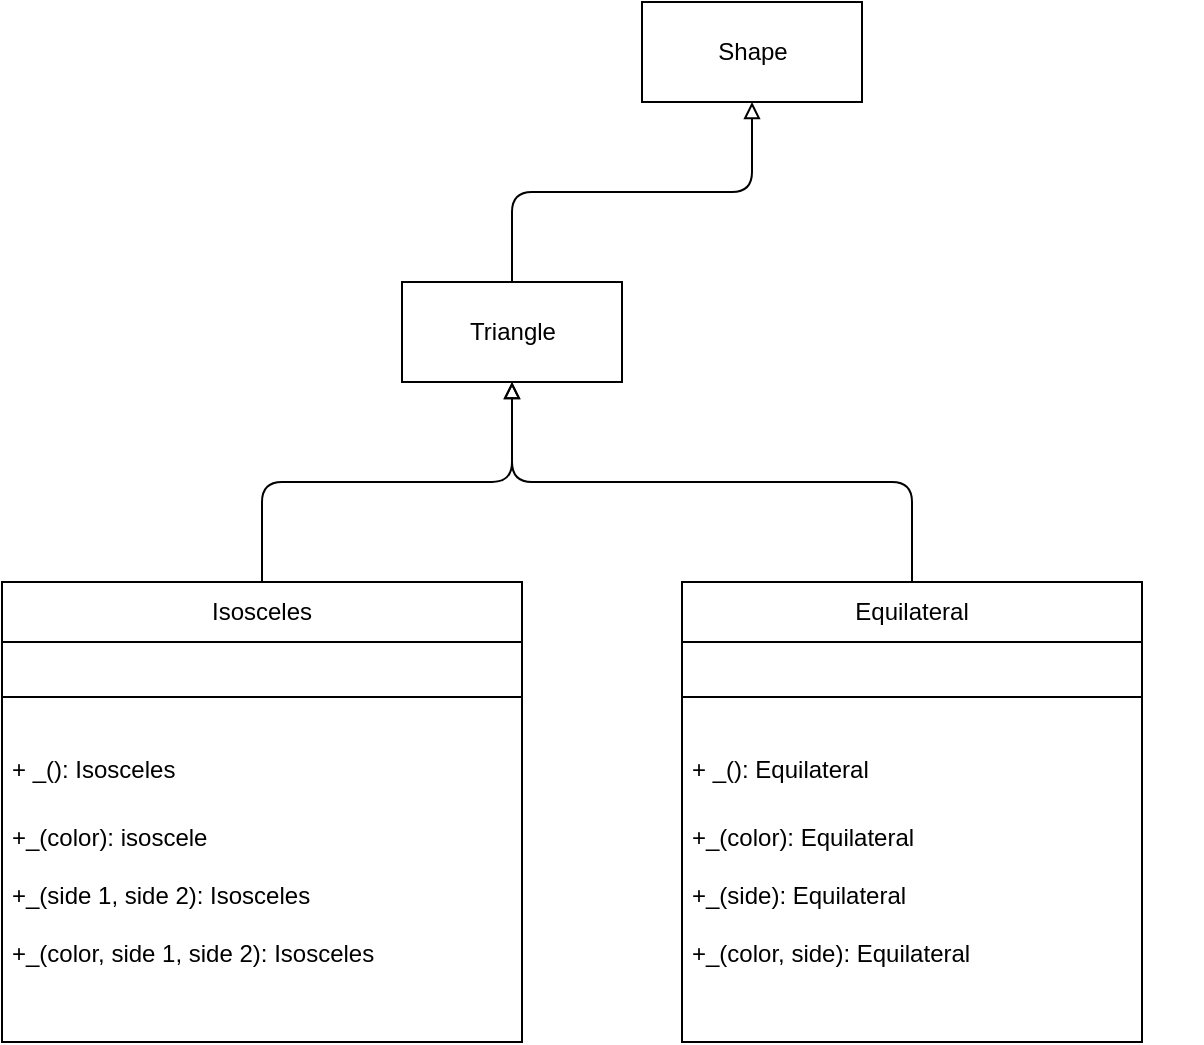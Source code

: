<mxfile version="14.4.3" type="device"><diagram id="8VDYSOlDoAGSpt-zSWjD" name="Page-1"><mxGraphModel dx="786" dy="465" grid="1" gridSize="10" guides="1" tooltips="1" connect="1" arrows="1" fold="1" page="1" pageScale="1" pageWidth="850" pageHeight="1100" math="0" shadow="0"><root><mxCell id="0"/><mxCell id="1" parent="0"/><mxCell id="oajZ-o_n9p_3JjPBTdlh-15" value="" style="group" vertex="1" connectable="0" parent="1"><mxGeometry x="120" y="320" width="260" height="230" as="geometry"/></mxCell><mxCell id="oajZ-o_n9p_3JjPBTdlh-1" value="" style="rounded=0;whiteSpace=wrap;html=1;" vertex="1" parent="oajZ-o_n9p_3JjPBTdlh-15"><mxGeometry width="260" height="230" as="geometry"/></mxCell><mxCell id="oajZ-o_n9p_3JjPBTdlh-3" value="" style="rounded=0;whiteSpace=wrap;html=1;" vertex="1" parent="oajZ-o_n9p_3JjPBTdlh-15"><mxGeometry width="260" height="30" as="geometry"/></mxCell><mxCell id="oajZ-o_n9p_3JjPBTdlh-6" value="Isosceles" style="text;html=1;strokeColor=none;fillColor=none;align=center;verticalAlign=middle;whiteSpace=wrap;rounded=0;" vertex="1" parent="oajZ-o_n9p_3JjPBTdlh-15"><mxGeometry x="110" y="5" width="40" height="20" as="geometry"/></mxCell><mxCell id="oajZ-o_n9p_3JjPBTdlh-11" value="&lt;h1&gt;&lt;span style=&quot;font-size: 12px ; font-weight: normal&quot;&gt;+ _(): Isosceles&lt;/span&gt;&lt;/h1&gt;&lt;div&gt;&lt;span style=&quot;font-size: 12px ; font-weight: normal&quot;&gt;+_(color):&amp;nbsp;&lt;/span&gt;isoscele&lt;/div&gt;&lt;div&gt;&lt;br&gt;&lt;/div&gt;&lt;div&gt;+_(side 1, side 2): Isosceles&lt;/div&gt;&lt;div&gt;&lt;br&gt;&lt;/div&gt;&lt;div&gt;+_(color, side 1, side 2): Isosceles&lt;/div&gt;" style="text;html=1;strokeColor=none;fillColor=none;spacing=5;spacingTop=-20;whiteSpace=wrap;overflow=hidden;rounded=0;" vertex="1" parent="oajZ-o_n9p_3JjPBTdlh-15"><mxGeometry y="70" width="260" height="160" as="geometry"/></mxCell><mxCell id="oajZ-o_n9p_3JjPBTdlh-12" value="" style="endArrow=none;html=1;entryX=0;entryY=0.25;entryDx=0;entryDy=0;exitX=1;exitY=0.25;exitDx=0;exitDy=0;" edge="1" parent="oajZ-o_n9p_3JjPBTdlh-15" source="oajZ-o_n9p_3JjPBTdlh-1" target="oajZ-o_n9p_3JjPBTdlh-1"><mxGeometry width="50" height="50" relative="1" as="geometry"><mxPoint x="240" y="140" as="sourcePoint"/><mxPoint x="290" y="90" as="targetPoint"/></mxGeometry></mxCell><mxCell id="oajZ-o_n9p_3JjPBTdlh-16" value="" style="group" vertex="1" connectable="0" parent="1"><mxGeometry x="460" y="320" width="260" height="230" as="geometry"/></mxCell><mxCell id="oajZ-o_n9p_3JjPBTdlh-4" value="" style="whiteSpace=wrap;html=1;aspect=fixed;" vertex="1" parent="oajZ-o_n9p_3JjPBTdlh-16"><mxGeometry width="230" height="230" as="geometry"/></mxCell><mxCell id="oajZ-o_n9p_3JjPBTdlh-5" value="" style="rounded=0;whiteSpace=wrap;html=1;" vertex="1" parent="oajZ-o_n9p_3JjPBTdlh-16"><mxGeometry width="230" height="30" as="geometry"/></mxCell><mxCell id="oajZ-o_n9p_3JjPBTdlh-7" value="Equilateral" style="text;html=1;strokeColor=none;fillColor=none;align=center;verticalAlign=middle;whiteSpace=wrap;rounded=0;" vertex="1" parent="oajZ-o_n9p_3JjPBTdlh-16"><mxGeometry x="95" y="5" width="40" height="20" as="geometry"/></mxCell><mxCell id="oajZ-o_n9p_3JjPBTdlh-13" value="&lt;h1&gt;&lt;span style=&quot;font-size: 12px ; font-weight: normal&quot;&gt;+ _(): Equilateral&lt;/span&gt;&lt;/h1&gt;&lt;div&gt;&lt;span style=&quot;font-size: 12px ; font-weight: normal&quot;&gt;+_(color): Equilateral&lt;/span&gt;&lt;/div&gt;&lt;div&gt;&lt;br&gt;&lt;/div&gt;&lt;div&gt;+_(side): Equilateral&lt;/div&gt;&lt;div&gt;&lt;br&gt;&lt;/div&gt;&lt;div&gt;+_(color, side): Equilateral&lt;/div&gt;" style="text;html=1;strokeColor=none;fillColor=none;spacing=5;spacingTop=-20;whiteSpace=wrap;overflow=hidden;rounded=0;" vertex="1" parent="oajZ-o_n9p_3JjPBTdlh-16"><mxGeometry y="70" width="260" height="160" as="geometry"/></mxCell><mxCell id="oajZ-o_n9p_3JjPBTdlh-14" value="" style="endArrow=none;html=1;entryX=0;entryY=0.25;entryDx=0;entryDy=0;exitX=1;exitY=0.25;exitDx=0;exitDy=0;" edge="1" parent="oajZ-o_n9p_3JjPBTdlh-16" source="oajZ-o_n9p_3JjPBTdlh-4" target="oajZ-o_n9p_3JjPBTdlh-4"><mxGeometry width="50" height="50" relative="1" as="geometry"><mxPoint x="-90" y="140" as="sourcePoint"/><mxPoint x="-40" y="90" as="targetPoint"/></mxGeometry></mxCell><mxCell id="oajZ-o_n9p_3JjPBTdlh-17" value="Shape" style="html=1;" vertex="1" parent="1"><mxGeometry x="440" y="30" width="110" height="50" as="geometry"/></mxCell><mxCell id="oajZ-o_n9p_3JjPBTdlh-18" value="Triangle&lt;br&gt;" style="html=1;" vertex="1" parent="1"><mxGeometry x="320" y="170" width="110" height="50" as="geometry"/></mxCell><mxCell id="oajZ-o_n9p_3JjPBTdlh-19" value="" style="endArrow=block;html=1;exitX=0.5;exitY=0;exitDx=0;exitDy=0;entryX=0.5;entryY=1;entryDx=0;entryDy=0;edgeStyle=orthogonalEdgeStyle;endFill=0;" edge="1" parent="1" source="oajZ-o_n9p_3JjPBTdlh-3" target="oajZ-o_n9p_3JjPBTdlh-18"><mxGeometry width="50" height="50" relative="1" as="geometry"><mxPoint x="370" y="260" as="sourcePoint"/><mxPoint x="420" y="210" as="targetPoint"/></mxGeometry></mxCell><mxCell id="oajZ-o_n9p_3JjPBTdlh-20" value="" style="endArrow=block;html=1;exitX=0.5;exitY=0;exitDx=0;exitDy=0;entryX=0.5;entryY=1;entryDx=0;entryDy=0;edgeStyle=orthogonalEdgeStyle;endFill=0;" edge="1" parent="1" source="oajZ-o_n9p_3JjPBTdlh-5" target="oajZ-o_n9p_3JjPBTdlh-18"><mxGeometry width="50" height="50" relative="1" as="geometry"><mxPoint x="260" y="330" as="sourcePoint"/><mxPoint x="385" y="230" as="targetPoint"/></mxGeometry></mxCell><mxCell id="oajZ-o_n9p_3JjPBTdlh-21" value="" style="endArrow=block;html=1;exitX=0.5;exitY=0;exitDx=0;exitDy=0;entryX=0.5;entryY=1;entryDx=0;entryDy=0;edgeStyle=orthogonalEdgeStyle;endFill=0;" edge="1" parent="1" source="oajZ-o_n9p_3JjPBTdlh-18" target="oajZ-o_n9p_3JjPBTdlh-17"><mxGeometry width="50" height="50" relative="1" as="geometry"><mxPoint x="270" y="340" as="sourcePoint"/><mxPoint x="395" y="240" as="targetPoint"/></mxGeometry></mxCell></root></mxGraphModel></diagram></mxfile>